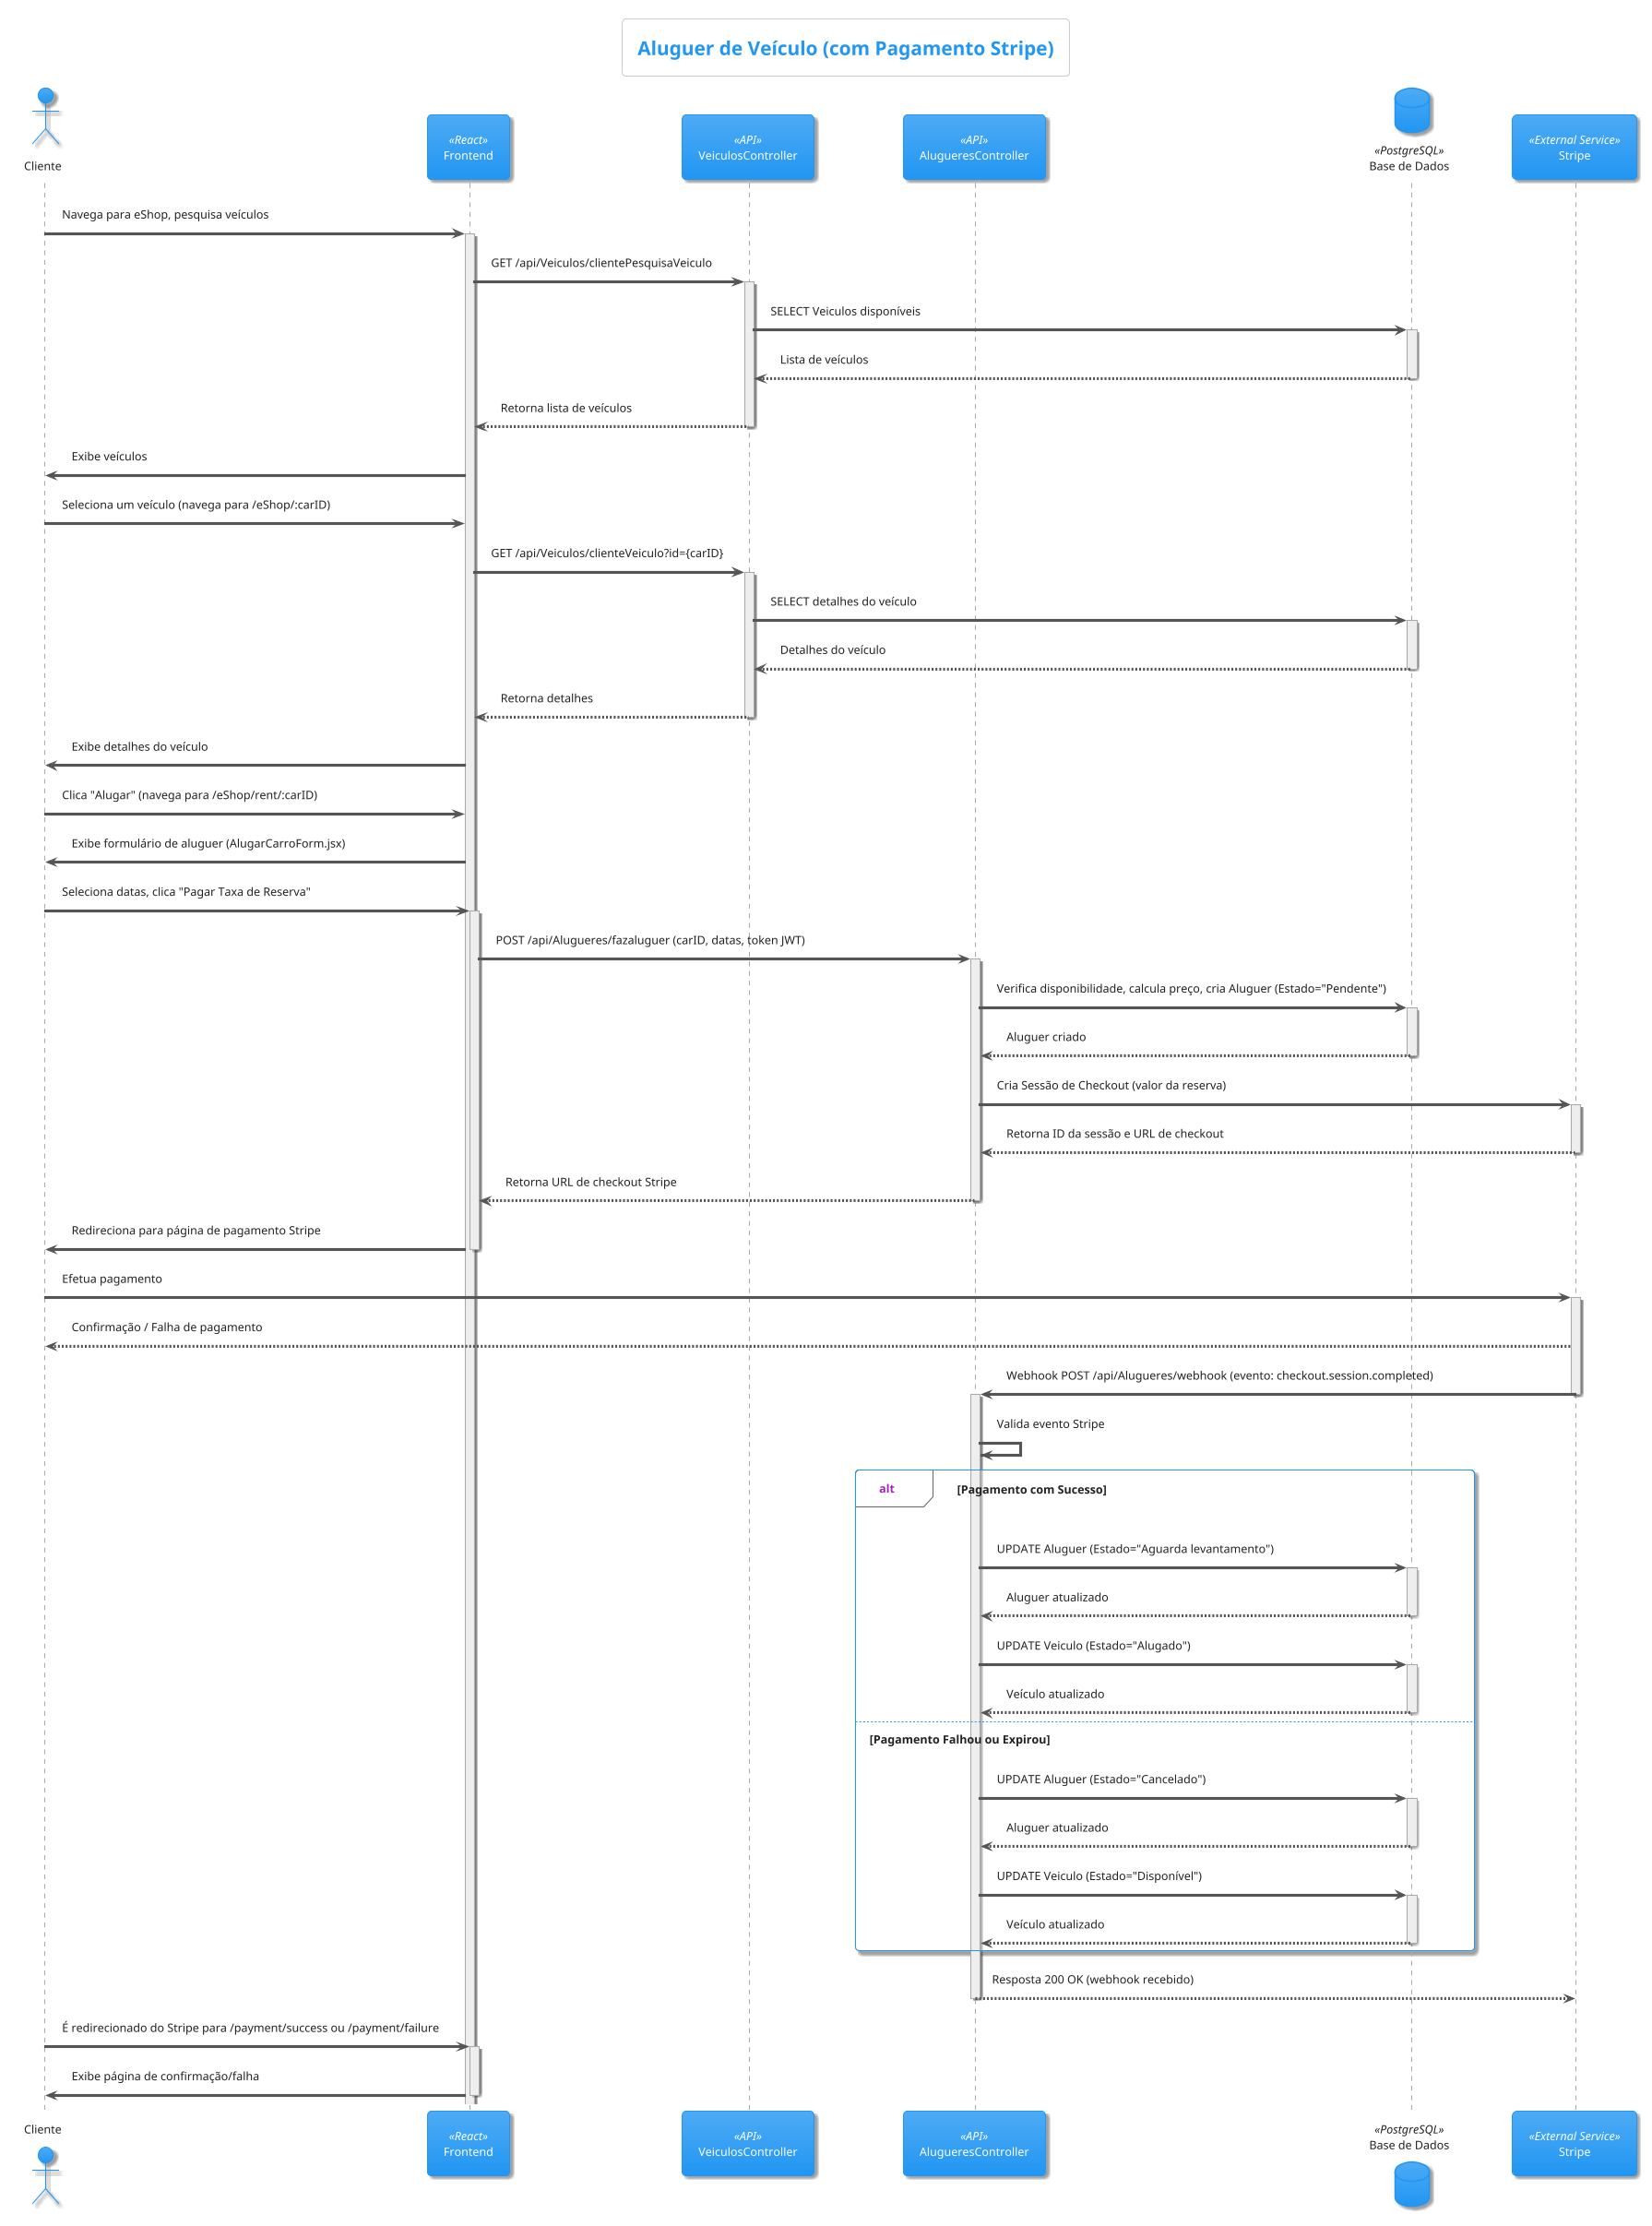 @startuml Aluguer Veiculo Stripe

!theme materia

actor "Cliente" as Cli
participant "Frontend" as FE <<React>>
participant "VeiculosController" as VeiC <<API>>
participant "AlugueresController" as AluC <<API>>
database "Base de Dados" as DB <<PostgreSQL>>
participant "Stripe" as Stripe <<External Service>>

skinparam sequence {
    ArrowColor #555
    ActorBorderColor #555
    LifeLineBorderColor #AAA
    LifeLineBackgroundColor #EEE

    ParticipantBorderColor #007bff
    ParticipantBackgroundColor #ADD8E6
    ParticipantFontColor #000

    DatabaseBorderColor #A0522D
    DatabaseBackgroundColor #F4A460
}

title Aluguer de Veículo (com Pagamento Stripe)

Cli -> FE: Navega para eShop, pesquisa veículos
activate FE
FE -> VeiC: GET /api/Veiculos/clientePesquisaVeiculo
activate VeiC
VeiC -> DB: SELECT Veiculos disponíveis
activate DB
DB --> VeiC: Lista de veículos
deactivate DB
VeiC --> FE: Retorna lista de veículos
deactivate VeiC
FE -> Cli: Exibe veículos

Cli -> FE: Seleciona um veículo (navega para /eShop/:carID)
FE -> VeiC: GET /api/Veiculos/clienteVeiculo?id={carID}
activate VeiC
VeiC -> DB: SELECT detalhes do veículo
activate DB
DB --> VeiC: Detalhes do veículo
deactivate DB
VeiC --> FE: Retorna detalhes
deactivate VeiC
FE -> Cli: Exibe detalhes do veículo

Cli -> FE: Clica "Alugar" (navega para /eShop/rent/:carID)
FE -> Cli: Exibe formulário de aluguer (AlugarCarroForm.jsx)
Cli -> FE: Seleciona datas, clica "Pagar Taxa de Reserva"
activate FE

FE -> AluC: POST /api/Alugueres/fazaluguer (carID, datas, token JWT)
activate AluC
AluC -> DB: Verifica disponibilidade, calcula preço, cria Aluguer (Estado="Pendente")
activate DB
DB --> AluC: Aluguer criado
deactivate DB
AluC -> Stripe: Cria Sessão de Checkout (valor da reserva)
activate Stripe
Stripe --> AluC: Retorna ID da sessão e URL de checkout
deactivate Stripe
AluC --> FE: Retorna URL de checkout Stripe
deactivate AluC

FE -> Cli: Redireciona para página de pagamento Stripe
deactivate FE

Cli -> Stripe: Efetua pagamento
activate Stripe
Stripe --> Cli: Confirmação / Falha de pagamento
Stripe -> AluC: Webhook POST /api/Alugueres/webhook (evento: checkout.session.completed)
deactivate Stripe
activate AluC
AluC -> AluC: Valida evento Stripe
alt Pagamento com Sucesso
    AluC -> DB: UPDATE Aluguer (Estado="Aguarda levantamento")
    activate DB
    DB --> AluC: Aluguer atualizado
    deactivate DB
    AluC -> DB: UPDATE Veiculo (Estado="Alugado")
    activate DB
    DB --> AluC: Veículo atualizado
    deactivate DB
else Pagamento Falhou ou Expirou
    AluC -> DB: UPDATE Aluguer (Estado="Cancelado")
    activate DB
    DB --> AluC: Aluguer atualizado
    deactivate DB
    AluC -> DB: UPDATE Veiculo (Estado="Disponível")
    activate DB
    DB --> AluC: Veículo atualizado
    deactivate DB
end
AluC --> Stripe: Resposta 200 OK (webhook recebido)
deactivate AluC

Cli -> FE: É redirecionado do Stripe para /payment/success ou /payment/failure
activate FE
FE -> Cli: Exibe página de confirmação/falha
deactivate FE

@enduml